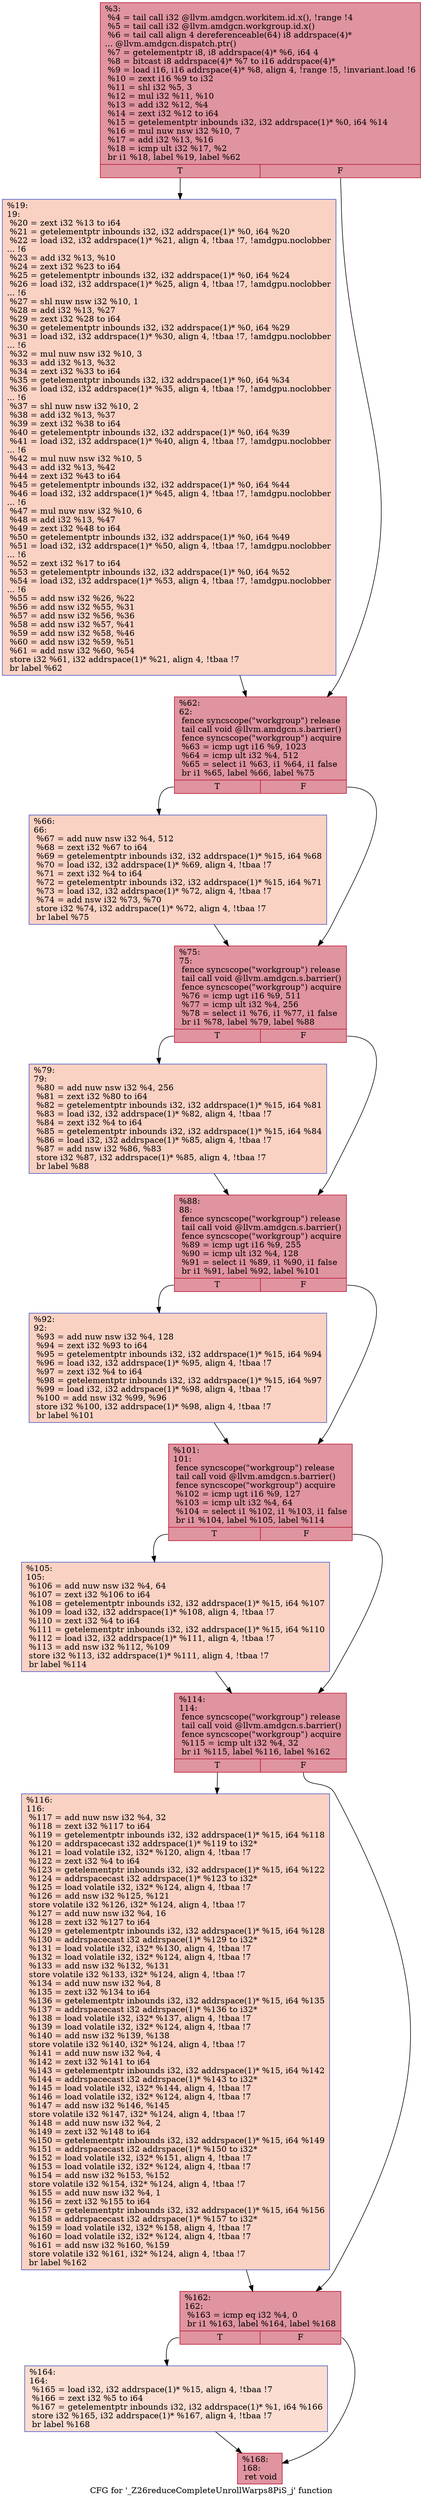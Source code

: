 digraph "CFG for '_Z26reduceCompleteUnrollWarps8PiS_j' function" {
	label="CFG for '_Z26reduceCompleteUnrollWarps8PiS_j' function";

	Node0x464d0e0 [shape=record,color="#b70d28ff", style=filled, fillcolor="#b70d2870",label="{%3:\l  %4 = tail call i32 @llvm.amdgcn.workitem.id.x(), !range !4\l  %5 = tail call i32 @llvm.amdgcn.workgroup.id.x()\l  %6 = tail call align 4 dereferenceable(64) i8 addrspace(4)*\l... @llvm.amdgcn.dispatch.ptr()\l  %7 = getelementptr i8, i8 addrspace(4)* %6, i64 4\l  %8 = bitcast i8 addrspace(4)* %7 to i16 addrspace(4)*\l  %9 = load i16, i16 addrspace(4)* %8, align 4, !range !5, !invariant.load !6\l  %10 = zext i16 %9 to i32\l  %11 = shl i32 %5, 3\l  %12 = mul i32 %11, %10\l  %13 = add i32 %12, %4\l  %14 = zext i32 %12 to i64\l  %15 = getelementptr inbounds i32, i32 addrspace(1)* %0, i64 %14\l  %16 = mul nuw nsw i32 %10, 7\l  %17 = add i32 %13, %16\l  %18 = icmp ult i32 %17, %2\l  br i1 %18, label %19, label %62\l|{<s0>T|<s1>F}}"];
	Node0x464d0e0:s0 -> Node0x464deb0;
	Node0x464d0e0:s1 -> Node0x464f3e0;
	Node0x464deb0 [shape=record,color="#3d50c3ff", style=filled, fillcolor="#f4987a70",label="{%19:\l19:                                               \l  %20 = zext i32 %13 to i64\l  %21 = getelementptr inbounds i32, i32 addrspace(1)* %0, i64 %20\l  %22 = load i32, i32 addrspace(1)* %21, align 4, !tbaa !7, !amdgpu.noclobber\l... !6\l  %23 = add i32 %13, %10\l  %24 = zext i32 %23 to i64\l  %25 = getelementptr inbounds i32, i32 addrspace(1)* %0, i64 %24\l  %26 = load i32, i32 addrspace(1)* %25, align 4, !tbaa !7, !amdgpu.noclobber\l... !6\l  %27 = shl nuw nsw i32 %10, 1\l  %28 = add i32 %13, %27\l  %29 = zext i32 %28 to i64\l  %30 = getelementptr inbounds i32, i32 addrspace(1)* %0, i64 %29\l  %31 = load i32, i32 addrspace(1)* %30, align 4, !tbaa !7, !amdgpu.noclobber\l... !6\l  %32 = mul nuw nsw i32 %10, 3\l  %33 = add i32 %13, %32\l  %34 = zext i32 %33 to i64\l  %35 = getelementptr inbounds i32, i32 addrspace(1)* %0, i64 %34\l  %36 = load i32, i32 addrspace(1)* %35, align 4, !tbaa !7, !amdgpu.noclobber\l... !6\l  %37 = shl nuw nsw i32 %10, 2\l  %38 = add i32 %13, %37\l  %39 = zext i32 %38 to i64\l  %40 = getelementptr inbounds i32, i32 addrspace(1)* %0, i64 %39\l  %41 = load i32, i32 addrspace(1)* %40, align 4, !tbaa !7, !amdgpu.noclobber\l... !6\l  %42 = mul nuw nsw i32 %10, 5\l  %43 = add i32 %13, %42\l  %44 = zext i32 %43 to i64\l  %45 = getelementptr inbounds i32, i32 addrspace(1)* %0, i64 %44\l  %46 = load i32, i32 addrspace(1)* %45, align 4, !tbaa !7, !amdgpu.noclobber\l... !6\l  %47 = mul nuw nsw i32 %10, 6\l  %48 = add i32 %13, %47\l  %49 = zext i32 %48 to i64\l  %50 = getelementptr inbounds i32, i32 addrspace(1)* %0, i64 %49\l  %51 = load i32, i32 addrspace(1)* %50, align 4, !tbaa !7, !amdgpu.noclobber\l... !6\l  %52 = zext i32 %17 to i64\l  %53 = getelementptr inbounds i32, i32 addrspace(1)* %0, i64 %52\l  %54 = load i32, i32 addrspace(1)* %53, align 4, !tbaa !7, !amdgpu.noclobber\l... !6\l  %55 = add nsw i32 %26, %22\l  %56 = add nsw i32 %55, %31\l  %57 = add nsw i32 %56, %36\l  %58 = add nsw i32 %57, %41\l  %59 = add nsw i32 %58, %46\l  %60 = add nsw i32 %59, %51\l  %61 = add nsw i32 %60, %54\l  store i32 %61, i32 addrspace(1)* %21, align 4, !tbaa !7\l  br label %62\l}"];
	Node0x464deb0 -> Node0x464f3e0;
	Node0x464f3e0 [shape=record,color="#b70d28ff", style=filled, fillcolor="#b70d2870",label="{%62:\l62:                                               \l  fence syncscope(\"workgroup\") release\l  tail call void @llvm.amdgcn.s.barrier()\l  fence syncscope(\"workgroup\") acquire\l  %63 = icmp ugt i16 %9, 1023\l  %64 = icmp ult i32 %4, 512\l  %65 = select i1 %63, i1 %64, i1 false\l  br i1 %65, label %66, label %75\l|{<s0>T|<s1>F}}"];
	Node0x464f3e0:s0 -> Node0x4650b40;
	Node0x464f3e0:s1 -> Node0x4650bd0;
	Node0x4650b40 [shape=record,color="#3d50c3ff", style=filled, fillcolor="#f4987a70",label="{%66:\l66:                                               \l  %67 = add nuw nsw i32 %4, 512\l  %68 = zext i32 %67 to i64\l  %69 = getelementptr inbounds i32, i32 addrspace(1)* %15, i64 %68\l  %70 = load i32, i32 addrspace(1)* %69, align 4, !tbaa !7\l  %71 = zext i32 %4 to i64\l  %72 = getelementptr inbounds i32, i32 addrspace(1)* %15, i64 %71\l  %73 = load i32, i32 addrspace(1)* %72, align 4, !tbaa !7\l  %74 = add nsw i32 %73, %70\l  store i32 %74, i32 addrspace(1)* %72, align 4, !tbaa !7\l  br label %75\l}"];
	Node0x4650b40 -> Node0x4650bd0;
	Node0x4650bd0 [shape=record,color="#b70d28ff", style=filled, fillcolor="#b70d2870",label="{%75:\l75:                                               \l  fence syncscope(\"workgroup\") release\l  tail call void @llvm.amdgcn.s.barrier()\l  fence syncscope(\"workgroup\") acquire\l  %76 = icmp ugt i16 %9, 511\l  %77 = icmp ult i32 %4, 256\l  %78 = select i1 %76, i1 %77, i1 false\l  br i1 %78, label %79, label %88\l|{<s0>T|<s1>F}}"];
	Node0x4650bd0:s0 -> Node0x4652ec0;
	Node0x4650bd0:s1 -> Node0x4652f10;
	Node0x4652ec0 [shape=record,color="#3d50c3ff", style=filled, fillcolor="#f4987a70",label="{%79:\l79:                                               \l  %80 = add nuw nsw i32 %4, 256\l  %81 = zext i32 %80 to i64\l  %82 = getelementptr inbounds i32, i32 addrspace(1)* %15, i64 %81\l  %83 = load i32, i32 addrspace(1)* %82, align 4, !tbaa !7\l  %84 = zext i32 %4 to i64\l  %85 = getelementptr inbounds i32, i32 addrspace(1)* %15, i64 %84\l  %86 = load i32, i32 addrspace(1)* %85, align 4, !tbaa !7\l  %87 = add nsw i32 %86, %83\l  store i32 %87, i32 addrspace(1)* %85, align 4, !tbaa !7\l  br label %88\l}"];
	Node0x4652ec0 -> Node0x4652f10;
	Node0x4652f10 [shape=record,color="#b70d28ff", style=filled, fillcolor="#b70d2870",label="{%88:\l88:                                               \l  fence syncscope(\"workgroup\") release\l  tail call void @llvm.amdgcn.s.barrier()\l  fence syncscope(\"workgroup\") acquire\l  %89 = icmp ugt i16 %9, 255\l  %90 = icmp ult i32 %4, 128\l  %91 = select i1 %89, i1 %90, i1 false\l  br i1 %91, label %92, label %101\l|{<s0>T|<s1>F}}"];
	Node0x4652f10:s0 -> Node0x4653910;
	Node0x4652f10:s1 -> Node0x4653960;
	Node0x4653910 [shape=record,color="#3d50c3ff", style=filled, fillcolor="#f4987a70",label="{%92:\l92:                                               \l  %93 = add nuw nsw i32 %4, 128\l  %94 = zext i32 %93 to i64\l  %95 = getelementptr inbounds i32, i32 addrspace(1)* %15, i64 %94\l  %96 = load i32, i32 addrspace(1)* %95, align 4, !tbaa !7\l  %97 = zext i32 %4 to i64\l  %98 = getelementptr inbounds i32, i32 addrspace(1)* %15, i64 %97\l  %99 = load i32, i32 addrspace(1)* %98, align 4, !tbaa !7\l  %100 = add nsw i32 %99, %96\l  store i32 %100, i32 addrspace(1)* %98, align 4, !tbaa !7\l  br label %101\l}"];
	Node0x4653910 -> Node0x4653960;
	Node0x4653960 [shape=record,color="#b70d28ff", style=filled, fillcolor="#b70d2870",label="{%101:\l101:                                              \l  fence syncscope(\"workgroup\") release\l  tail call void @llvm.amdgcn.s.barrier()\l  fence syncscope(\"workgroup\") acquire\l  %102 = icmp ugt i16 %9, 127\l  %103 = icmp ult i32 %4, 64\l  %104 = select i1 %102, i1 %103, i1 false\l  br i1 %104, label %105, label %114\l|{<s0>T|<s1>F}}"];
	Node0x4653960:s0 -> Node0x4654320;
	Node0x4653960:s1 -> Node0x4654370;
	Node0x4654320 [shape=record,color="#3d50c3ff", style=filled, fillcolor="#f4987a70",label="{%105:\l105:                                              \l  %106 = add nuw nsw i32 %4, 64\l  %107 = zext i32 %106 to i64\l  %108 = getelementptr inbounds i32, i32 addrspace(1)* %15, i64 %107\l  %109 = load i32, i32 addrspace(1)* %108, align 4, !tbaa !7\l  %110 = zext i32 %4 to i64\l  %111 = getelementptr inbounds i32, i32 addrspace(1)* %15, i64 %110\l  %112 = load i32, i32 addrspace(1)* %111, align 4, !tbaa !7\l  %113 = add nsw i32 %112, %109\l  store i32 %113, i32 addrspace(1)* %111, align 4, !tbaa !7\l  br label %114\l}"];
	Node0x4654320 -> Node0x4654370;
	Node0x4654370 [shape=record,color="#b70d28ff", style=filled, fillcolor="#b70d2870",label="{%114:\l114:                                              \l  fence syncscope(\"workgroup\") release\l  tail call void @llvm.amdgcn.s.barrier()\l  fence syncscope(\"workgroup\") acquire\l  %115 = icmp ult i32 %4, 32\l  br i1 %115, label %116, label %162\l|{<s0>T|<s1>F}}"];
	Node0x4654370:s0 -> Node0x4654bc0;
	Node0x4654370:s1 -> Node0x4654c10;
	Node0x4654bc0 [shape=record,color="#3d50c3ff", style=filled, fillcolor="#f4987a70",label="{%116:\l116:                                              \l  %117 = add nuw nsw i32 %4, 32\l  %118 = zext i32 %117 to i64\l  %119 = getelementptr inbounds i32, i32 addrspace(1)* %15, i64 %118\l  %120 = addrspacecast i32 addrspace(1)* %119 to i32*\l  %121 = load volatile i32, i32* %120, align 4, !tbaa !7\l  %122 = zext i32 %4 to i64\l  %123 = getelementptr inbounds i32, i32 addrspace(1)* %15, i64 %122\l  %124 = addrspacecast i32 addrspace(1)* %123 to i32*\l  %125 = load volatile i32, i32* %124, align 4, !tbaa !7\l  %126 = add nsw i32 %125, %121\l  store volatile i32 %126, i32* %124, align 4, !tbaa !7\l  %127 = add nuw nsw i32 %4, 16\l  %128 = zext i32 %127 to i64\l  %129 = getelementptr inbounds i32, i32 addrspace(1)* %15, i64 %128\l  %130 = addrspacecast i32 addrspace(1)* %129 to i32*\l  %131 = load volatile i32, i32* %130, align 4, !tbaa !7\l  %132 = load volatile i32, i32* %124, align 4, !tbaa !7\l  %133 = add nsw i32 %132, %131\l  store volatile i32 %133, i32* %124, align 4, !tbaa !7\l  %134 = add nuw nsw i32 %4, 8\l  %135 = zext i32 %134 to i64\l  %136 = getelementptr inbounds i32, i32 addrspace(1)* %15, i64 %135\l  %137 = addrspacecast i32 addrspace(1)* %136 to i32*\l  %138 = load volatile i32, i32* %137, align 4, !tbaa !7\l  %139 = load volatile i32, i32* %124, align 4, !tbaa !7\l  %140 = add nsw i32 %139, %138\l  store volatile i32 %140, i32* %124, align 4, !tbaa !7\l  %141 = add nuw nsw i32 %4, 4\l  %142 = zext i32 %141 to i64\l  %143 = getelementptr inbounds i32, i32 addrspace(1)* %15, i64 %142\l  %144 = addrspacecast i32 addrspace(1)* %143 to i32*\l  %145 = load volatile i32, i32* %144, align 4, !tbaa !7\l  %146 = load volatile i32, i32* %124, align 4, !tbaa !7\l  %147 = add nsw i32 %146, %145\l  store volatile i32 %147, i32* %124, align 4, !tbaa !7\l  %148 = add nuw nsw i32 %4, 2\l  %149 = zext i32 %148 to i64\l  %150 = getelementptr inbounds i32, i32 addrspace(1)* %15, i64 %149\l  %151 = addrspacecast i32 addrspace(1)* %150 to i32*\l  %152 = load volatile i32, i32* %151, align 4, !tbaa !7\l  %153 = load volatile i32, i32* %124, align 4, !tbaa !7\l  %154 = add nsw i32 %153, %152\l  store volatile i32 %154, i32* %124, align 4, !tbaa !7\l  %155 = add nuw nsw i32 %4, 1\l  %156 = zext i32 %155 to i64\l  %157 = getelementptr inbounds i32, i32 addrspace(1)* %15, i64 %156\l  %158 = addrspacecast i32 addrspace(1)* %157 to i32*\l  %159 = load volatile i32, i32* %158, align 4, !tbaa !7\l  %160 = load volatile i32, i32* %124, align 4, !tbaa !7\l  %161 = add nsw i32 %160, %159\l  store volatile i32 %161, i32* %124, align 4, !tbaa !7\l  br label %162\l}"];
	Node0x4654bc0 -> Node0x4654c10;
	Node0x4654c10 [shape=record,color="#b70d28ff", style=filled, fillcolor="#b70d2870",label="{%162:\l162:                                              \l  %163 = icmp eq i32 %4, 0\l  br i1 %163, label %164, label %168\l|{<s0>T|<s1>F}}"];
	Node0x4654c10:s0 -> Node0x4656cf0;
	Node0x4654c10:s1 -> Node0x4656d40;
	Node0x4656cf0 [shape=record,color="#3d50c3ff", style=filled, fillcolor="#f7b39670",label="{%164:\l164:                                              \l  %165 = load i32, i32 addrspace(1)* %15, align 4, !tbaa !7\l  %166 = zext i32 %5 to i64\l  %167 = getelementptr inbounds i32, i32 addrspace(1)* %1, i64 %166\l  store i32 %165, i32 addrspace(1)* %167, align 4, !tbaa !7\l  br label %168\l}"];
	Node0x4656cf0 -> Node0x4656d40;
	Node0x4656d40 [shape=record,color="#b70d28ff", style=filled, fillcolor="#b70d2870",label="{%168:\l168:                                              \l  ret void\l}"];
}
